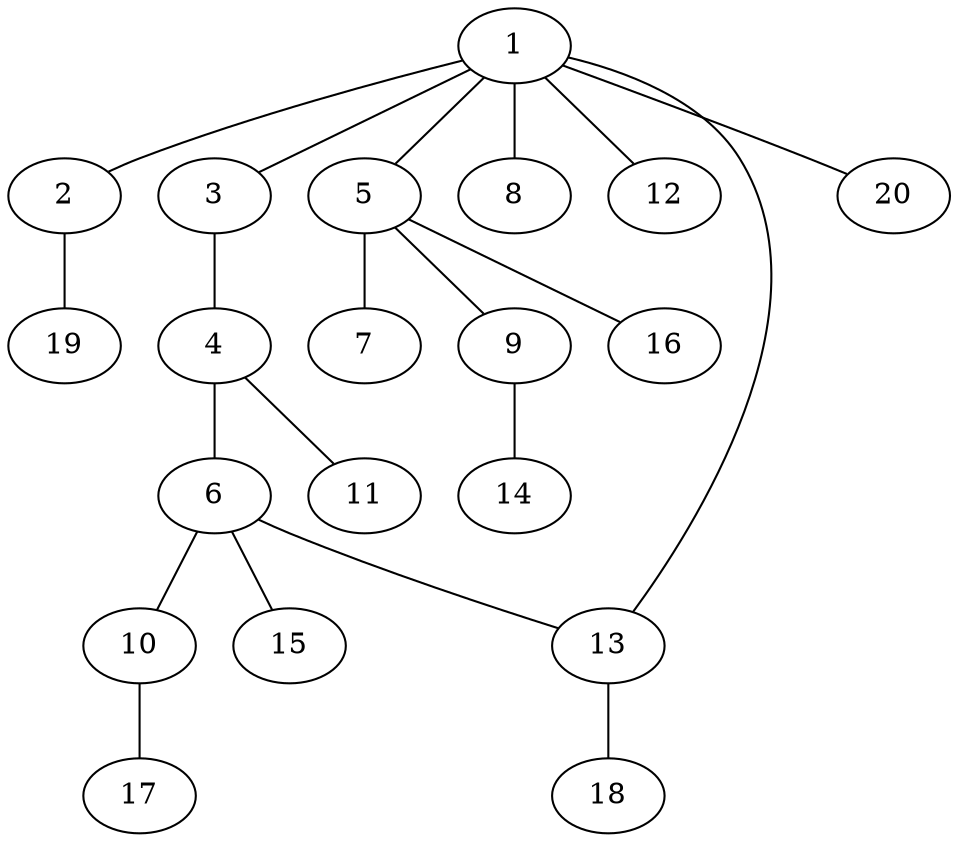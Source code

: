 graph graphname {1--2
1--3
1--5
1--8
1--12
1--13
1--20
2--19
3--4
4--6
4--11
5--7
5--9
5--16
6--10
6--13
6--15
9--14
10--17
13--18
}